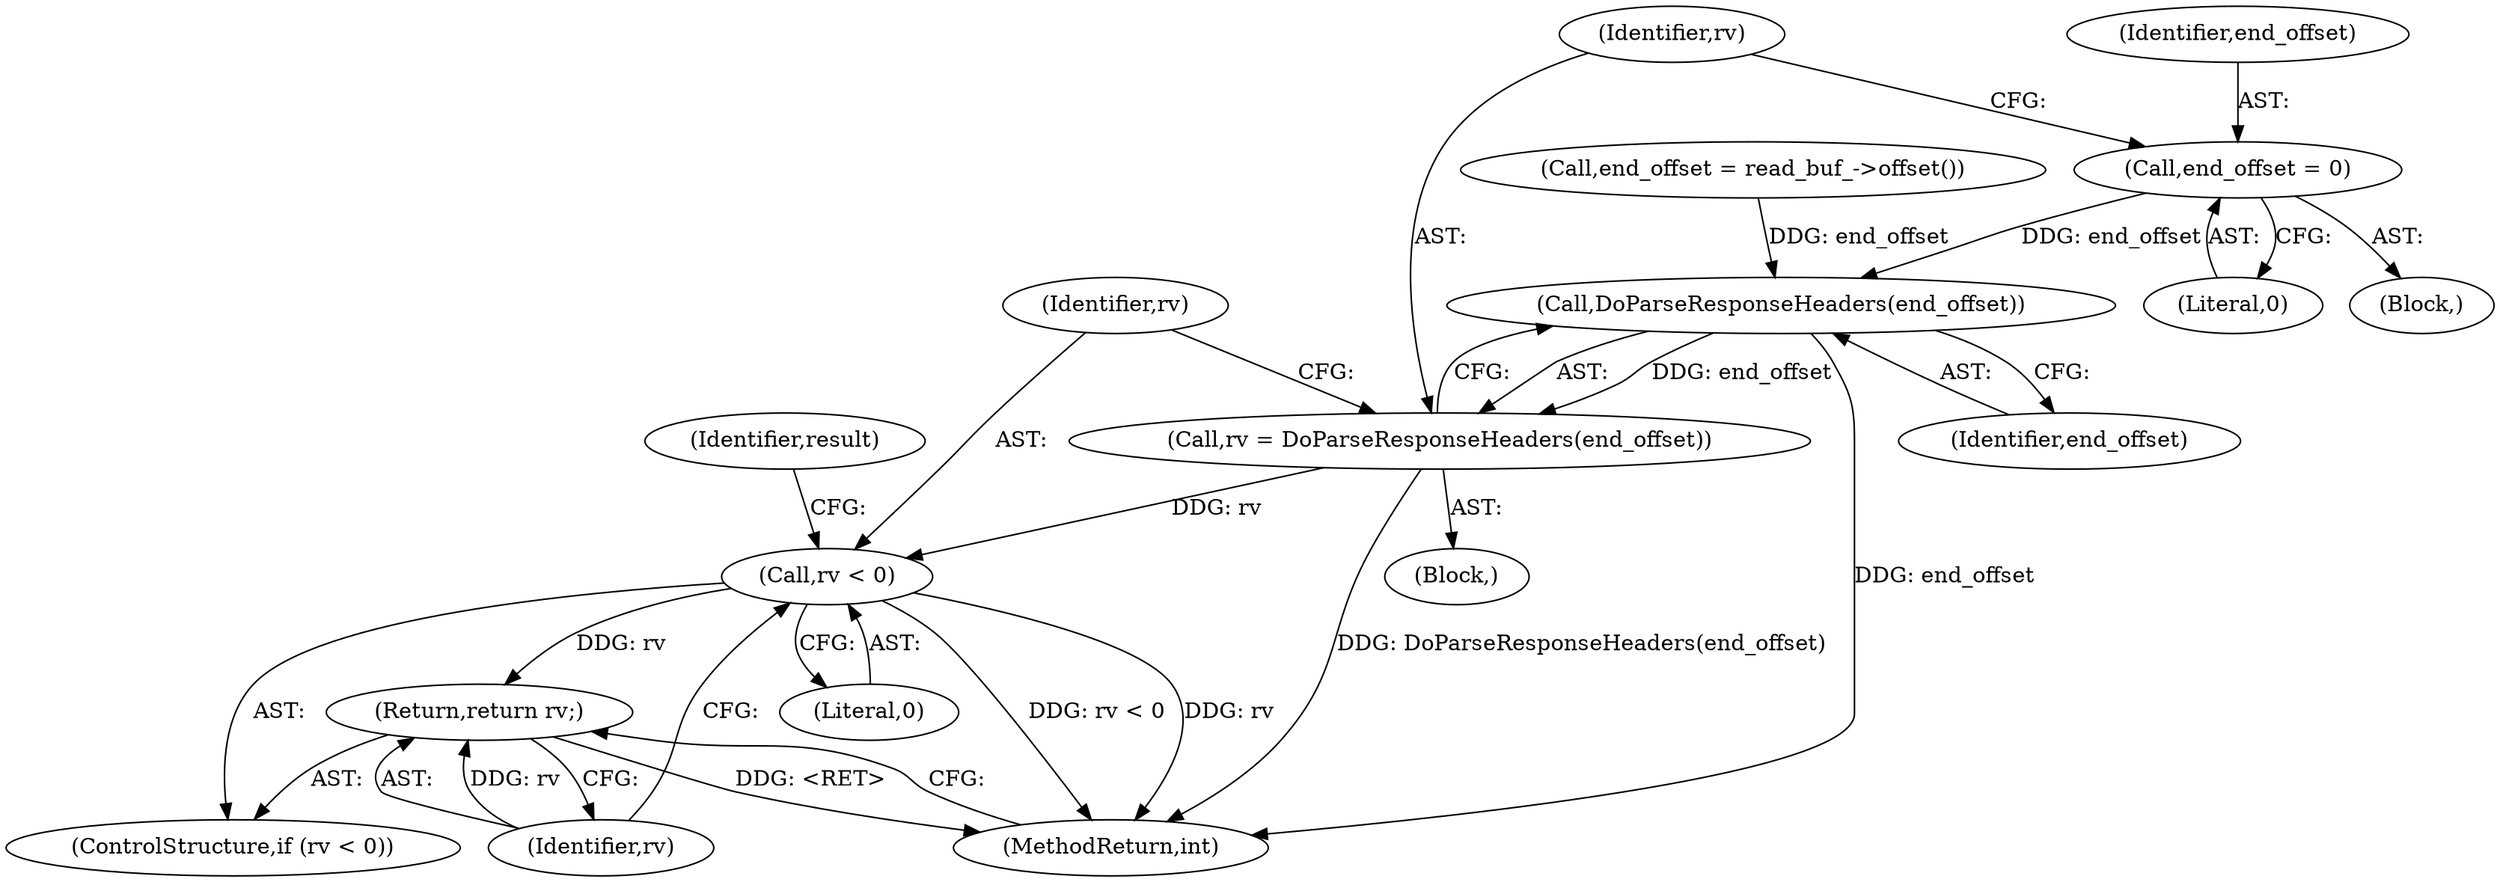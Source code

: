 digraph "1_Chrome_9c18dbcb79e5f700c453d1ac01fb6d8768e4844a@del" {
"1000182" [label="(Call,end_offset = 0)"];
"1000188" [label="(Call,DoParseResponseHeaders(end_offset))"];
"1000186" [label="(Call,rv = DoParseResponseHeaders(end_offset))"];
"1000191" [label="(Call,rv < 0)"];
"1000194" [label="(Return,return rv;)"];
"1000182" [label="(Call,end_offset = 0)"];
"1000188" [label="(Call,DoParseResponseHeaders(end_offset))"];
"1000183" [label="(Identifier,end_offset)"];
"1000187" [label="(Identifier,rv)"];
"1000178" [label="(Block,)"];
"1000190" [label="(ControlStructure,if (rv < 0))"];
"1000197" [label="(Identifier,result)"];
"1000186" [label="(Call,rv = DoParseResponseHeaders(end_offset))"];
"1000194" [label="(Return,return rv;)"];
"1000198" [label="(MethodReturn,int)"];
"1000184" [label="(Literal,0)"];
"1000164" [label="(Block,)"];
"1000195" [label="(Identifier,rv)"];
"1000191" [label="(Call,rv < 0)"];
"1000192" [label="(Identifier,rv)"];
"1000189" [label="(Identifier,end_offset)"];
"1000193" [label="(Literal,0)"];
"1000174" [label="(Call,end_offset = read_buf_->offset())"];
"1000182" -> "1000178"  [label="AST: "];
"1000182" -> "1000184"  [label="CFG: "];
"1000183" -> "1000182"  [label="AST: "];
"1000184" -> "1000182"  [label="AST: "];
"1000187" -> "1000182"  [label="CFG: "];
"1000182" -> "1000188"  [label="DDG: end_offset"];
"1000188" -> "1000186"  [label="AST: "];
"1000188" -> "1000189"  [label="CFG: "];
"1000189" -> "1000188"  [label="AST: "];
"1000186" -> "1000188"  [label="CFG: "];
"1000188" -> "1000198"  [label="DDG: end_offset"];
"1000188" -> "1000186"  [label="DDG: end_offset"];
"1000174" -> "1000188"  [label="DDG: end_offset"];
"1000186" -> "1000164"  [label="AST: "];
"1000187" -> "1000186"  [label="AST: "];
"1000192" -> "1000186"  [label="CFG: "];
"1000186" -> "1000198"  [label="DDG: DoParseResponseHeaders(end_offset)"];
"1000186" -> "1000191"  [label="DDG: rv"];
"1000191" -> "1000190"  [label="AST: "];
"1000191" -> "1000193"  [label="CFG: "];
"1000192" -> "1000191"  [label="AST: "];
"1000193" -> "1000191"  [label="AST: "];
"1000195" -> "1000191"  [label="CFG: "];
"1000197" -> "1000191"  [label="CFG: "];
"1000191" -> "1000198"  [label="DDG: rv < 0"];
"1000191" -> "1000198"  [label="DDG: rv"];
"1000191" -> "1000194"  [label="DDG: rv"];
"1000194" -> "1000190"  [label="AST: "];
"1000194" -> "1000195"  [label="CFG: "];
"1000195" -> "1000194"  [label="AST: "];
"1000198" -> "1000194"  [label="CFG: "];
"1000194" -> "1000198"  [label="DDG: <RET>"];
"1000195" -> "1000194"  [label="DDG: rv"];
}
